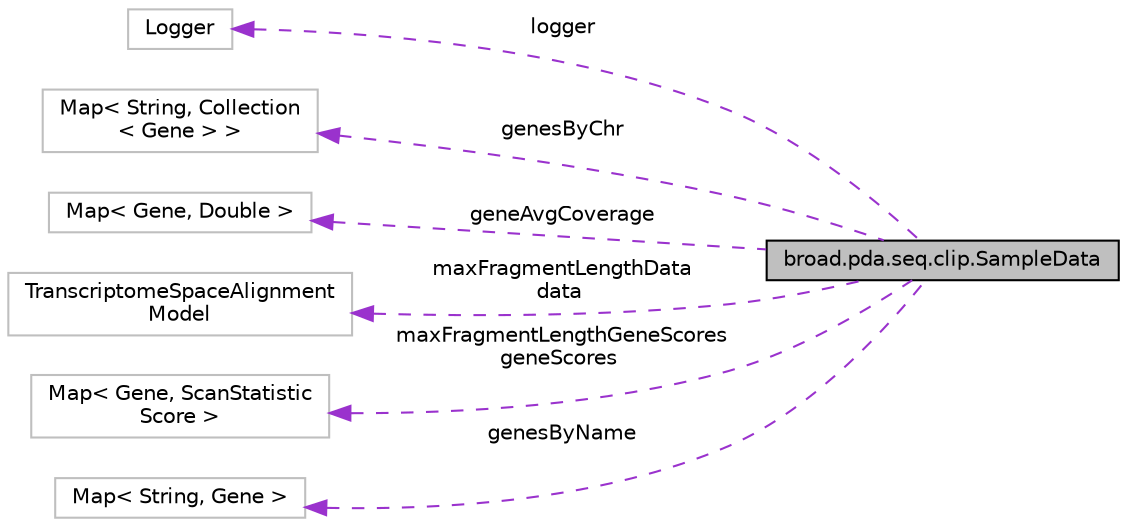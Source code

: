 digraph "broad.pda.seq.clip.SampleData"
{
  edge [fontname="Helvetica",fontsize="10",labelfontname="Helvetica",labelfontsize="10"];
  node [fontname="Helvetica",fontsize="10",shape=record];
  rankdir="LR";
  Node1 [label="broad.pda.seq.clip.SampleData",height=0.2,width=0.4,color="black", fillcolor="grey75", style="filled" fontcolor="black"];
  Node2 -> Node1 [dir="back",color="darkorchid3",fontsize="10",style="dashed",label=" logger" ,fontname="Helvetica"];
  Node2 [label="Logger",height=0.2,width=0.4,color="grey75", fillcolor="white", style="filled"];
  Node3 -> Node1 [dir="back",color="darkorchid3",fontsize="10",style="dashed",label=" genesByChr" ,fontname="Helvetica"];
  Node3 [label="Map\< String, Collection\l\< Gene \> \>",height=0.2,width=0.4,color="grey75", fillcolor="white", style="filled"];
  Node4 -> Node1 [dir="back",color="darkorchid3",fontsize="10",style="dashed",label=" geneAvgCoverage" ,fontname="Helvetica"];
  Node4 [label="Map\< Gene, Double \>",height=0.2,width=0.4,color="grey75", fillcolor="white", style="filled"];
  Node5 -> Node1 [dir="back",color="darkorchid3",fontsize="10",style="dashed",label=" maxFragmentLengthData\ndata" ,fontname="Helvetica"];
  Node5 [label="TranscriptomeSpaceAlignment\lModel",height=0.2,width=0.4,color="grey75", fillcolor="white", style="filled"];
  Node6 -> Node1 [dir="back",color="darkorchid3",fontsize="10",style="dashed",label=" maxFragmentLengthGeneScores\ngeneScores" ,fontname="Helvetica"];
  Node6 [label="Map\< Gene, ScanStatistic\lScore \>",height=0.2,width=0.4,color="grey75", fillcolor="white", style="filled"];
  Node7 -> Node1 [dir="back",color="darkorchid3",fontsize="10",style="dashed",label=" genesByName" ,fontname="Helvetica"];
  Node7 [label="Map\< String, Gene \>",height=0.2,width=0.4,color="grey75", fillcolor="white", style="filled"];
}
